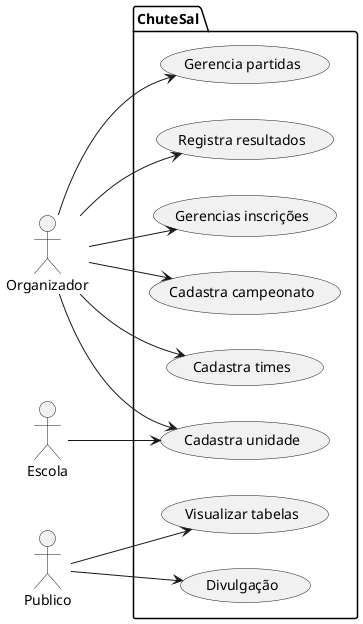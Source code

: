 @startuml usecases
left to right direction

actor Organizador as o
actor Escola as e
actor Publico as p

package ChuteSal {
  usecase "Cadastra unidade" as UC1
  usecase "Cadastra campeonato" as UC2
  usecase "Cadastra times" as UC3
  usecase "Gerencia partidas" as UC4
  usecase "Registra resultados" as UC5
  usecase "Divulgação" as UC6
  usecase "Visualizar tabelas" as UC7
  usecase "Gerencias inscrições" as UC8
}
e --> UC1
p --> UC6
p --> UC7
o --> UC1
o --> UC2
o --> UC3
o --> UC4
o --> UC5
o --> UC8
@enduml